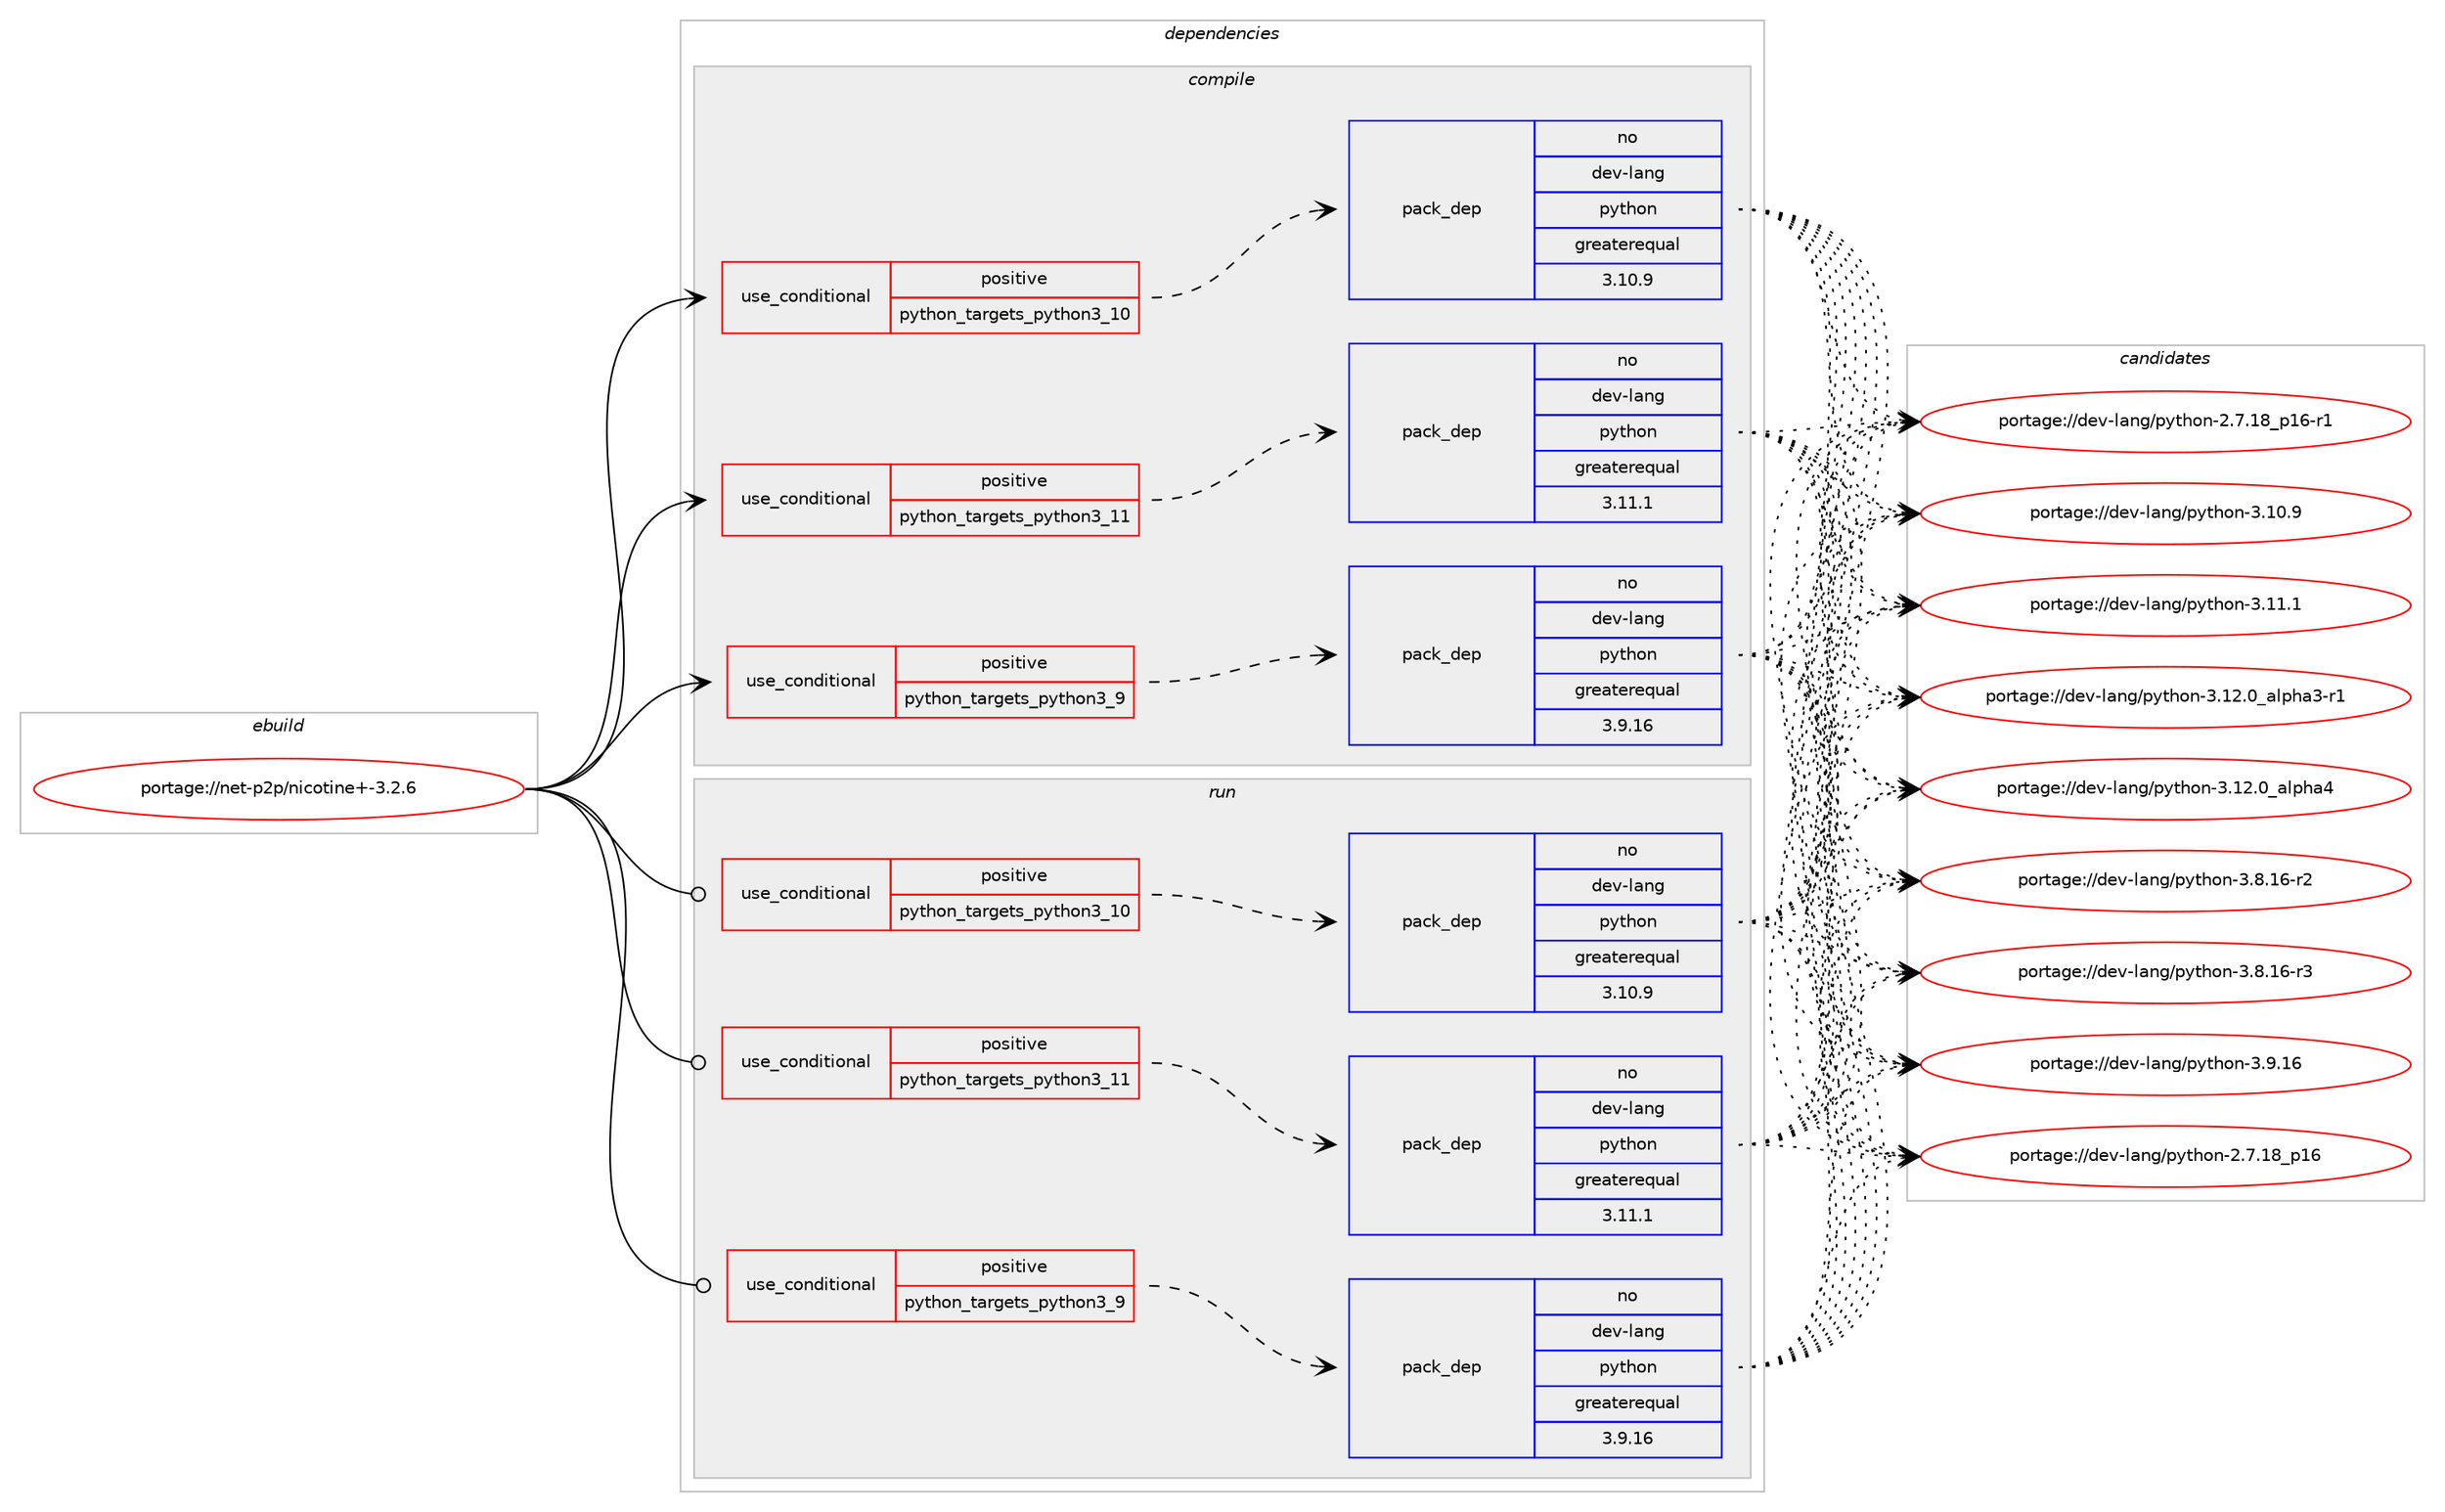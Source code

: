 digraph prolog {

# *************
# Graph options
# *************

newrank=true;
concentrate=true;
compound=true;
graph [rankdir=LR,fontname=Helvetica,fontsize=10,ranksep=1.5];#, ranksep=2.5, nodesep=0.2];
edge  [arrowhead=vee];
node  [fontname=Helvetica,fontsize=10];

# **********
# The ebuild
# **********

subgraph cluster_leftcol {
color=gray;
rank=same;
label=<<i>ebuild</i>>;
id [label="portage://net-p2p/nicotine+-3.2.6", color=red, width=4, href="../net-p2p/nicotine+-3.2.6.svg"];
}

# ****************
# The dependencies
# ****************

subgraph cluster_midcol {
color=gray;
label=<<i>dependencies</i>>;
subgraph cluster_compile {
fillcolor="#eeeeee";
style=filled;
label=<<i>compile</i>>;
subgraph cond105 {
dependency210 [label=<<TABLE BORDER="0" CELLBORDER="1" CELLSPACING="0" CELLPADDING="4"><TR><TD ROWSPAN="3" CELLPADDING="10">use_conditional</TD></TR><TR><TD>positive</TD></TR><TR><TD>python_targets_python3_10</TD></TR></TABLE>>, shape=none, color=red];
subgraph pack100 {
dependency211 [label=<<TABLE BORDER="0" CELLBORDER="1" CELLSPACING="0" CELLPADDING="4" WIDTH="220"><TR><TD ROWSPAN="6" CELLPADDING="30">pack_dep</TD></TR><TR><TD WIDTH="110">no</TD></TR><TR><TD>dev-lang</TD></TR><TR><TD>python</TD></TR><TR><TD>greaterequal</TD></TR><TR><TD>3.10.9</TD></TR></TABLE>>, shape=none, color=blue];
}
dependency210:e -> dependency211:w [weight=20,style="dashed",arrowhead="vee"];
}
id:e -> dependency210:w [weight=20,style="solid",arrowhead="vee"];
subgraph cond106 {
dependency212 [label=<<TABLE BORDER="0" CELLBORDER="1" CELLSPACING="0" CELLPADDING="4"><TR><TD ROWSPAN="3" CELLPADDING="10">use_conditional</TD></TR><TR><TD>positive</TD></TR><TR><TD>python_targets_python3_11</TD></TR></TABLE>>, shape=none, color=red];
subgraph pack101 {
dependency213 [label=<<TABLE BORDER="0" CELLBORDER="1" CELLSPACING="0" CELLPADDING="4" WIDTH="220"><TR><TD ROWSPAN="6" CELLPADDING="30">pack_dep</TD></TR><TR><TD WIDTH="110">no</TD></TR><TR><TD>dev-lang</TD></TR><TR><TD>python</TD></TR><TR><TD>greaterequal</TD></TR><TR><TD>3.11.1</TD></TR></TABLE>>, shape=none, color=blue];
}
dependency212:e -> dependency213:w [weight=20,style="dashed",arrowhead="vee"];
}
id:e -> dependency212:w [weight=20,style="solid",arrowhead="vee"];
subgraph cond107 {
dependency214 [label=<<TABLE BORDER="0" CELLBORDER="1" CELLSPACING="0" CELLPADDING="4"><TR><TD ROWSPAN="3" CELLPADDING="10">use_conditional</TD></TR><TR><TD>positive</TD></TR><TR><TD>python_targets_python3_9</TD></TR></TABLE>>, shape=none, color=red];
subgraph pack102 {
dependency215 [label=<<TABLE BORDER="0" CELLBORDER="1" CELLSPACING="0" CELLPADDING="4" WIDTH="220"><TR><TD ROWSPAN="6" CELLPADDING="30">pack_dep</TD></TR><TR><TD WIDTH="110">no</TD></TR><TR><TD>dev-lang</TD></TR><TR><TD>python</TD></TR><TR><TD>greaterequal</TD></TR><TR><TD>3.9.16</TD></TR></TABLE>>, shape=none, color=blue];
}
dependency214:e -> dependency215:w [weight=20,style="dashed",arrowhead="vee"];
}
id:e -> dependency214:w [weight=20,style="solid",arrowhead="vee"];
# *** BEGIN UNKNOWN DEPENDENCY TYPE (TODO) ***
# id -> package_dependency(portage://net-p2p/nicotine+-3.2.6,install,no,dev-python,pygobject,none,[,,],[slot(3)],[use(optenable(python_targets_python3_9),negative),use(optenable(python_targets_python3_10),negative),use(optenable(python_targets_python3_11),negative)])
# *** END UNKNOWN DEPENDENCY TYPE (TODO) ***

# *** BEGIN UNKNOWN DEPENDENCY TYPE (TODO) ***
# id -> package_dependency(portage://net-p2p/nicotine+-3.2.6,install,no,x11-libs,gtk+,none,[,,],[slot(3)],[use(enable(introspection),none)])
# *** END UNKNOWN DEPENDENCY TYPE (TODO) ***

}
subgraph cluster_compileandrun {
fillcolor="#eeeeee";
style=filled;
label=<<i>compile and run</i>>;
}
subgraph cluster_run {
fillcolor="#eeeeee";
style=filled;
label=<<i>run</i>>;
subgraph cond108 {
dependency216 [label=<<TABLE BORDER="0" CELLBORDER="1" CELLSPACING="0" CELLPADDING="4"><TR><TD ROWSPAN="3" CELLPADDING="10">use_conditional</TD></TR><TR><TD>positive</TD></TR><TR><TD>python_targets_python3_10</TD></TR></TABLE>>, shape=none, color=red];
subgraph pack103 {
dependency217 [label=<<TABLE BORDER="0" CELLBORDER="1" CELLSPACING="0" CELLPADDING="4" WIDTH="220"><TR><TD ROWSPAN="6" CELLPADDING="30">pack_dep</TD></TR><TR><TD WIDTH="110">no</TD></TR><TR><TD>dev-lang</TD></TR><TR><TD>python</TD></TR><TR><TD>greaterequal</TD></TR><TR><TD>3.10.9</TD></TR></TABLE>>, shape=none, color=blue];
}
dependency216:e -> dependency217:w [weight=20,style="dashed",arrowhead="vee"];
}
id:e -> dependency216:w [weight=20,style="solid",arrowhead="odot"];
subgraph cond109 {
dependency218 [label=<<TABLE BORDER="0" CELLBORDER="1" CELLSPACING="0" CELLPADDING="4"><TR><TD ROWSPAN="3" CELLPADDING="10">use_conditional</TD></TR><TR><TD>positive</TD></TR><TR><TD>python_targets_python3_11</TD></TR></TABLE>>, shape=none, color=red];
subgraph pack104 {
dependency219 [label=<<TABLE BORDER="0" CELLBORDER="1" CELLSPACING="0" CELLPADDING="4" WIDTH="220"><TR><TD ROWSPAN="6" CELLPADDING="30">pack_dep</TD></TR><TR><TD WIDTH="110">no</TD></TR><TR><TD>dev-lang</TD></TR><TR><TD>python</TD></TR><TR><TD>greaterequal</TD></TR><TR><TD>3.11.1</TD></TR></TABLE>>, shape=none, color=blue];
}
dependency218:e -> dependency219:w [weight=20,style="dashed",arrowhead="vee"];
}
id:e -> dependency218:w [weight=20,style="solid",arrowhead="odot"];
subgraph cond110 {
dependency220 [label=<<TABLE BORDER="0" CELLBORDER="1" CELLSPACING="0" CELLPADDING="4"><TR><TD ROWSPAN="3" CELLPADDING="10">use_conditional</TD></TR><TR><TD>positive</TD></TR><TR><TD>python_targets_python3_9</TD></TR></TABLE>>, shape=none, color=red];
subgraph pack105 {
dependency221 [label=<<TABLE BORDER="0" CELLBORDER="1" CELLSPACING="0" CELLPADDING="4" WIDTH="220"><TR><TD ROWSPAN="6" CELLPADDING="30">pack_dep</TD></TR><TR><TD WIDTH="110">no</TD></TR><TR><TD>dev-lang</TD></TR><TR><TD>python</TD></TR><TR><TD>greaterequal</TD></TR><TR><TD>3.9.16</TD></TR></TABLE>>, shape=none, color=blue];
}
dependency220:e -> dependency221:w [weight=20,style="dashed",arrowhead="vee"];
}
id:e -> dependency220:w [weight=20,style="solid",arrowhead="odot"];
# *** BEGIN UNKNOWN DEPENDENCY TYPE (TODO) ***
# id -> package_dependency(portage://net-p2p/nicotine+-3.2.6,run,no,dev-python,pygobject,none,[,,],[slot(3)],[use(optenable(python_targets_python3_9),negative),use(optenable(python_targets_python3_10),negative),use(optenable(python_targets_python3_11),negative)])
# *** END UNKNOWN DEPENDENCY TYPE (TODO) ***

# *** BEGIN UNKNOWN DEPENDENCY TYPE (TODO) ***
# id -> package_dependency(portage://net-p2p/nicotine+-3.2.6,run,no,x11-libs,gtk+,none,[,,],[slot(3)],[use(enable(introspection),none)])
# *** END UNKNOWN DEPENDENCY TYPE (TODO) ***

}
}

# **************
# The candidates
# **************

subgraph cluster_choices {
rank=same;
color=gray;
label=<<i>candidates</i>>;

subgraph choice100 {
color=black;
nodesep=1;
choice10010111845108971101034711212111610411111045504655464956951124954 [label="portage://dev-lang/python-2.7.18_p16", color=red, width=4,href="../dev-lang/python-2.7.18_p16.svg"];
choice100101118451089711010347112121116104111110455046554649569511249544511449 [label="portage://dev-lang/python-2.7.18_p16-r1", color=red, width=4,href="../dev-lang/python-2.7.18_p16-r1.svg"];
choice10010111845108971101034711212111610411111045514649484657 [label="portage://dev-lang/python-3.10.9", color=red, width=4,href="../dev-lang/python-3.10.9.svg"];
choice10010111845108971101034711212111610411111045514649494649 [label="portage://dev-lang/python-3.11.1", color=red, width=4,href="../dev-lang/python-3.11.1.svg"];
choice10010111845108971101034711212111610411111045514649504648959710811210497514511449 [label="portage://dev-lang/python-3.12.0_alpha3-r1", color=red, width=4,href="../dev-lang/python-3.12.0_alpha3-r1.svg"];
choice1001011184510897110103471121211161041111104551464950464895971081121049752 [label="portage://dev-lang/python-3.12.0_alpha4", color=red, width=4,href="../dev-lang/python-3.12.0_alpha4.svg"];
choice100101118451089711010347112121116104111110455146564649544511450 [label="portage://dev-lang/python-3.8.16-r2", color=red, width=4,href="../dev-lang/python-3.8.16-r2.svg"];
choice100101118451089711010347112121116104111110455146564649544511451 [label="portage://dev-lang/python-3.8.16-r3", color=red, width=4,href="../dev-lang/python-3.8.16-r3.svg"];
choice10010111845108971101034711212111610411111045514657464954 [label="portage://dev-lang/python-3.9.16", color=red, width=4,href="../dev-lang/python-3.9.16.svg"];
dependency211:e -> choice10010111845108971101034711212111610411111045504655464956951124954:w [style=dotted,weight="100"];
dependency211:e -> choice100101118451089711010347112121116104111110455046554649569511249544511449:w [style=dotted,weight="100"];
dependency211:e -> choice10010111845108971101034711212111610411111045514649484657:w [style=dotted,weight="100"];
dependency211:e -> choice10010111845108971101034711212111610411111045514649494649:w [style=dotted,weight="100"];
dependency211:e -> choice10010111845108971101034711212111610411111045514649504648959710811210497514511449:w [style=dotted,weight="100"];
dependency211:e -> choice1001011184510897110103471121211161041111104551464950464895971081121049752:w [style=dotted,weight="100"];
dependency211:e -> choice100101118451089711010347112121116104111110455146564649544511450:w [style=dotted,weight="100"];
dependency211:e -> choice100101118451089711010347112121116104111110455146564649544511451:w [style=dotted,weight="100"];
dependency211:e -> choice10010111845108971101034711212111610411111045514657464954:w [style=dotted,weight="100"];
}
subgraph choice101 {
color=black;
nodesep=1;
choice10010111845108971101034711212111610411111045504655464956951124954 [label="portage://dev-lang/python-2.7.18_p16", color=red, width=4,href="../dev-lang/python-2.7.18_p16.svg"];
choice100101118451089711010347112121116104111110455046554649569511249544511449 [label="portage://dev-lang/python-2.7.18_p16-r1", color=red, width=4,href="../dev-lang/python-2.7.18_p16-r1.svg"];
choice10010111845108971101034711212111610411111045514649484657 [label="portage://dev-lang/python-3.10.9", color=red, width=4,href="../dev-lang/python-3.10.9.svg"];
choice10010111845108971101034711212111610411111045514649494649 [label="portage://dev-lang/python-3.11.1", color=red, width=4,href="../dev-lang/python-3.11.1.svg"];
choice10010111845108971101034711212111610411111045514649504648959710811210497514511449 [label="portage://dev-lang/python-3.12.0_alpha3-r1", color=red, width=4,href="../dev-lang/python-3.12.0_alpha3-r1.svg"];
choice1001011184510897110103471121211161041111104551464950464895971081121049752 [label="portage://dev-lang/python-3.12.0_alpha4", color=red, width=4,href="../dev-lang/python-3.12.0_alpha4.svg"];
choice100101118451089711010347112121116104111110455146564649544511450 [label="portage://dev-lang/python-3.8.16-r2", color=red, width=4,href="../dev-lang/python-3.8.16-r2.svg"];
choice100101118451089711010347112121116104111110455146564649544511451 [label="portage://dev-lang/python-3.8.16-r3", color=red, width=4,href="../dev-lang/python-3.8.16-r3.svg"];
choice10010111845108971101034711212111610411111045514657464954 [label="portage://dev-lang/python-3.9.16", color=red, width=4,href="../dev-lang/python-3.9.16.svg"];
dependency213:e -> choice10010111845108971101034711212111610411111045504655464956951124954:w [style=dotted,weight="100"];
dependency213:e -> choice100101118451089711010347112121116104111110455046554649569511249544511449:w [style=dotted,weight="100"];
dependency213:e -> choice10010111845108971101034711212111610411111045514649484657:w [style=dotted,weight="100"];
dependency213:e -> choice10010111845108971101034711212111610411111045514649494649:w [style=dotted,weight="100"];
dependency213:e -> choice10010111845108971101034711212111610411111045514649504648959710811210497514511449:w [style=dotted,weight="100"];
dependency213:e -> choice1001011184510897110103471121211161041111104551464950464895971081121049752:w [style=dotted,weight="100"];
dependency213:e -> choice100101118451089711010347112121116104111110455146564649544511450:w [style=dotted,weight="100"];
dependency213:e -> choice100101118451089711010347112121116104111110455146564649544511451:w [style=dotted,weight="100"];
dependency213:e -> choice10010111845108971101034711212111610411111045514657464954:w [style=dotted,weight="100"];
}
subgraph choice102 {
color=black;
nodesep=1;
choice10010111845108971101034711212111610411111045504655464956951124954 [label="portage://dev-lang/python-2.7.18_p16", color=red, width=4,href="../dev-lang/python-2.7.18_p16.svg"];
choice100101118451089711010347112121116104111110455046554649569511249544511449 [label="portage://dev-lang/python-2.7.18_p16-r1", color=red, width=4,href="../dev-lang/python-2.7.18_p16-r1.svg"];
choice10010111845108971101034711212111610411111045514649484657 [label="portage://dev-lang/python-3.10.9", color=red, width=4,href="../dev-lang/python-3.10.9.svg"];
choice10010111845108971101034711212111610411111045514649494649 [label="portage://dev-lang/python-3.11.1", color=red, width=4,href="../dev-lang/python-3.11.1.svg"];
choice10010111845108971101034711212111610411111045514649504648959710811210497514511449 [label="portage://dev-lang/python-3.12.0_alpha3-r1", color=red, width=4,href="../dev-lang/python-3.12.0_alpha3-r1.svg"];
choice1001011184510897110103471121211161041111104551464950464895971081121049752 [label="portage://dev-lang/python-3.12.0_alpha4", color=red, width=4,href="../dev-lang/python-3.12.0_alpha4.svg"];
choice100101118451089711010347112121116104111110455146564649544511450 [label="portage://dev-lang/python-3.8.16-r2", color=red, width=4,href="../dev-lang/python-3.8.16-r2.svg"];
choice100101118451089711010347112121116104111110455146564649544511451 [label="portage://dev-lang/python-3.8.16-r3", color=red, width=4,href="../dev-lang/python-3.8.16-r3.svg"];
choice10010111845108971101034711212111610411111045514657464954 [label="portage://dev-lang/python-3.9.16", color=red, width=4,href="../dev-lang/python-3.9.16.svg"];
dependency215:e -> choice10010111845108971101034711212111610411111045504655464956951124954:w [style=dotted,weight="100"];
dependency215:e -> choice100101118451089711010347112121116104111110455046554649569511249544511449:w [style=dotted,weight="100"];
dependency215:e -> choice10010111845108971101034711212111610411111045514649484657:w [style=dotted,weight="100"];
dependency215:e -> choice10010111845108971101034711212111610411111045514649494649:w [style=dotted,weight="100"];
dependency215:e -> choice10010111845108971101034711212111610411111045514649504648959710811210497514511449:w [style=dotted,weight="100"];
dependency215:e -> choice1001011184510897110103471121211161041111104551464950464895971081121049752:w [style=dotted,weight="100"];
dependency215:e -> choice100101118451089711010347112121116104111110455146564649544511450:w [style=dotted,weight="100"];
dependency215:e -> choice100101118451089711010347112121116104111110455146564649544511451:w [style=dotted,weight="100"];
dependency215:e -> choice10010111845108971101034711212111610411111045514657464954:w [style=dotted,weight="100"];
}
subgraph choice103 {
color=black;
nodesep=1;
choice10010111845108971101034711212111610411111045504655464956951124954 [label="portage://dev-lang/python-2.7.18_p16", color=red, width=4,href="../dev-lang/python-2.7.18_p16.svg"];
choice100101118451089711010347112121116104111110455046554649569511249544511449 [label="portage://dev-lang/python-2.7.18_p16-r1", color=red, width=4,href="../dev-lang/python-2.7.18_p16-r1.svg"];
choice10010111845108971101034711212111610411111045514649484657 [label="portage://dev-lang/python-3.10.9", color=red, width=4,href="../dev-lang/python-3.10.9.svg"];
choice10010111845108971101034711212111610411111045514649494649 [label="portage://dev-lang/python-3.11.1", color=red, width=4,href="../dev-lang/python-3.11.1.svg"];
choice10010111845108971101034711212111610411111045514649504648959710811210497514511449 [label="portage://dev-lang/python-3.12.0_alpha3-r1", color=red, width=4,href="../dev-lang/python-3.12.0_alpha3-r1.svg"];
choice1001011184510897110103471121211161041111104551464950464895971081121049752 [label="portage://dev-lang/python-3.12.0_alpha4", color=red, width=4,href="../dev-lang/python-3.12.0_alpha4.svg"];
choice100101118451089711010347112121116104111110455146564649544511450 [label="portage://dev-lang/python-3.8.16-r2", color=red, width=4,href="../dev-lang/python-3.8.16-r2.svg"];
choice100101118451089711010347112121116104111110455146564649544511451 [label="portage://dev-lang/python-3.8.16-r3", color=red, width=4,href="../dev-lang/python-3.8.16-r3.svg"];
choice10010111845108971101034711212111610411111045514657464954 [label="portage://dev-lang/python-3.9.16", color=red, width=4,href="../dev-lang/python-3.9.16.svg"];
dependency217:e -> choice10010111845108971101034711212111610411111045504655464956951124954:w [style=dotted,weight="100"];
dependency217:e -> choice100101118451089711010347112121116104111110455046554649569511249544511449:w [style=dotted,weight="100"];
dependency217:e -> choice10010111845108971101034711212111610411111045514649484657:w [style=dotted,weight="100"];
dependency217:e -> choice10010111845108971101034711212111610411111045514649494649:w [style=dotted,weight="100"];
dependency217:e -> choice10010111845108971101034711212111610411111045514649504648959710811210497514511449:w [style=dotted,weight="100"];
dependency217:e -> choice1001011184510897110103471121211161041111104551464950464895971081121049752:w [style=dotted,weight="100"];
dependency217:e -> choice100101118451089711010347112121116104111110455146564649544511450:w [style=dotted,weight="100"];
dependency217:e -> choice100101118451089711010347112121116104111110455146564649544511451:w [style=dotted,weight="100"];
dependency217:e -> choice10010111845108971101034711212111610411111045514657464954:w [style=dotted,weight="100"];
}
subgraph choice104 {
color=black;
nodesep=1;
choice10010111845108971101034711212111610411111045504655464956951124954 [label="portage://dev-lang/python-2.7.18_p16", color=red, width=4,href="../dev-lang/python-2.7.18_p16.svg"];
choice100101118451089711010347112121116104111110455046554649569511249544511449 [label="portage://dev-lang/python-2.7.18_p16-r1", color=red, width=4,href="../dev-lang/python-2.7.18_p16-r1.svg"];
choice10010111845108971101034711212111610411111045514649484657 [label="portage://dev-lang/python-3.10.9", color=red, width=4,href="../dev-lang/python-3.10.9.svg"];
choice10010111845108971101034711212111610411111045514649494649 [label="portage://dev-lang/python-3.11.1", color=red, width=4,href="../dev-lang/python-3.11.1.svg"];
choice10010111845108971101034711212111610411111045514649504648959710811210497514511449 [label="portage://dev-lang/python-3.12.0_alpha3-r1", color=red, width=4,href="../dev-lang/python-3.12.0_alpha3-r1.svg"];
choice1001011184510897110103471121211161041111104551464950464895971081121049752 [label="portage://dev-lang/python-3.12.0_alpha4", color=red, width=4,href="../dev-lang/python-3.12.0_alpha4.svg"];
choice100101118451089711010347112121116104111110455146564649544511450 [label="portage://dev-lang/python-3.8.16-r2", color=red, width=4,href="../dev-lang/python-3.8.16-r2.svg"];
choice100101118451089711010347112121116104111110455146564649544511451 [label="portage://dev-lang/python-3.8.16-r3", color=red, width=4,href="../dev-lang/python-3.8.16-r3.svg"];
choice10010111845108971101034711212111610411111045514657464954 [label="portage://dev-lang/python-3.9.16", color=red, width=4,href="../dev-lang/python-3.9.16.svg"];
dependency219:e -> choice10010111845108971101034711212111610411111045504655464956951124954:w [style=dotted,weight="100"];
dependency219:e -> choice100101118451089711010347112121116104111110455046554649569511249544511449:w [style=dotted,weight="100"];
dependency219:e -> choice10010111845108971101034711212111610411111045514649484657:w [style=dotted,weight="100"];
dependency219:e -> choice10010111845108971101034711212111610411111045514649494649:w [style=dotted,weight="100"];
dependency219:e -> choice10010111845108971101034711212111610411111045514649504648959710811210497514511449:w [style=dotted,weight="100"];
dependency219:e -> choice1001011184510897110103471121211161041111104551464950464895971081121049752:w [style=dotted,weight="100"];
dependency219:e -> choice100101118451089711010347112121116104111110455146564649544511450:w [style=dotted,weight="100"];
dependency219:e -> choice100101118451089711010347112121116104111110455146564649544511451:w [style=dotted,weight="100"];
dependency219:e -> choice10010111845108971101034711212111610411111045514657464954:w [style=dotted,weight="100"];
}
subgraph choice105 {
color=black;
nodesep=1;
choice10010111845108971101034711212111610411111045504655464956951124954 [label="portage://dev-lang/python-2.7.18_p16", color=red, width=4,href="../dev-lang/python-2.7.18_p16.svg"];
choice100101118451089711010347112121116104111110455046554649569511249544511449 [label="portage://dev-lang/python-2.7.18_p16-r1", color=red, width=4,href="../dev-lang/python-2.7.18_p16-r1.svg"];
choice10010111845108971101034711212111610411111045514649484657 [label="portage://dev-lang/python-3.10.9", color=red, width=4,href="../dev-lang/python-3.10.9.svg"];
choice10010111845108971101034711212111610411111045514649494649 [label="portage://dev-lang/python-3.11.1", color=red, width=4,href="../dev-lang/python-3.11.1.svg"];
choice10010111845108971101034711212111610411111045514649504648959710811210497514511449 [label="portage://dev-lang/python-3.12.0_alpha3-r1", color=red, width=4,href="../dev-lang/python-3.12.0_alpha3-r1.svg"];
choice1001011184510897110103471121211161041111104551464950464895971081121049752 [label="portage://dev-lang/python-3.12.0_alpha4", color=red, width=4,href="../dev-lang/python-3.12.0_alpha4.svg"];
choice100101118451089711010347112121116104111110455146564649544511450 [label="portage://dev-lang/python-3.8.16-r2", color=red, width=4,href="../dev-lang/python-3.8.16-r2.svg"];
choice100101118451089711010347112121116104111110455146564649544511451 [label="portage://dev-lang/python-3.8.16-r3", color=red, width=4,href="../dev-lang/python-3.8.16-r3.svg"];
choice10010111845108971101034711212111610411111045514657464954 [label="portage://dev-lang/python-3.9.16", color=red, width=4,href="../dev-lang/python-3.9.16.svg"];
dependency221:e -> choice10010111845108971101034711212111610411111045504655464956951124954:w [style=dotted,weight="100"];
dependency221:e -> choice100101118451089711010347112121116104111110455046554649569511249544511449:w [style=dotted,weight="100"];
dependency221:e -> choice10010111845108971101034711212111610411111045514649484657:w [style=dotted,weight="100"];
dependency221:e -> choice10010111845108971101034711212111610411111045514649494649:w [style=dotted,weight="100"];
dependency221:e -> choice10010111845108971101034711212111610411111045514649504648959710811210497514511449:w [style=dotted,weight="100"];
dependency221:e -> choice1001011184510897110103471121211161041111104551464950464895971081121049752:w [style=dotted,weight="100"];
dependency221:e -> choice100101118451089711010347112121116104111110455146564649544511450:w [style=dotted,weight="100"];
dependency221:e -> choice100101118451089711010347112121116104111110455146564649544511451:w [style=dotted,weight="100"];
dependency221:e -> choice10010111845108971101034711212111610411111045514657464954:w [style=dotted,weight="100"];
}
}

}
